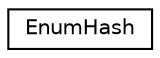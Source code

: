 digraph "Graphical Class Hierarchy"
{
 // INTERACTIVE_SVG=YES
  edge [fontname="Helvetica",fontsize="10",labelfontname="Helvetica",labelfontsize="10"];
  node [fontname="Helvetica",fontsize="10",shape=record];
  rankdir="LR";
  Node0 [label="EnumHash",height=0.2,width=0.4,color="black", fillcolor="white", style="filled",URL="$d0/d34/struct_enum_hash.html"];
}
